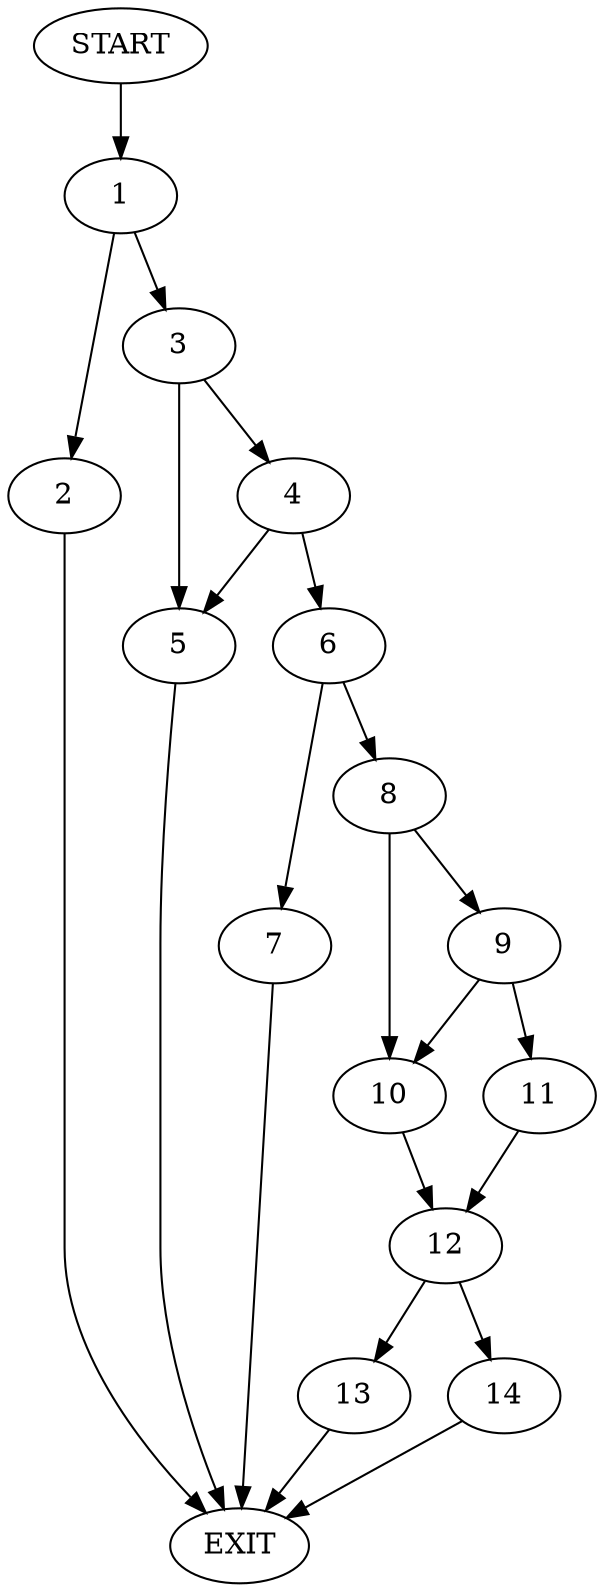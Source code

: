digraph {
0 [label="START"]
15 [label="EXIT"]
0 -> 1
1 -> 2
1 -> 3
2 -> 15
3 -> 4
3 -> 5
4 -> 5
4 -> 6
5 -> 15
6 -> 7
6 -> 8
7 -> 15
8 -> 9
8 -> 10
9 -> 11
9 -> 10
10 -> 12
11 -> 12
12 -> 13
12 -> 14
13 -> 15
14 -> 15
}

